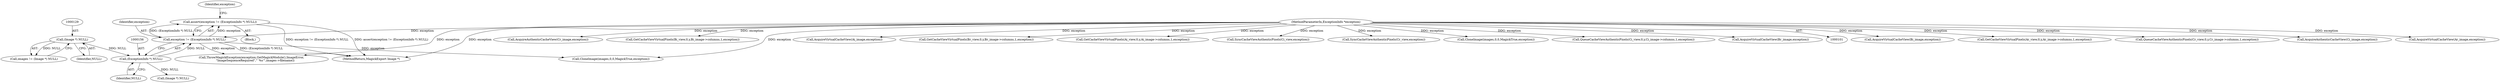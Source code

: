digraph "0_ImageMagick6_f6ffc702c6eecd963587273a429dcd608c648984_0@API" {
"1000152" [label="(Call,assert(exception != (ExceptionInfo *) NULL))"];
"1000153" [label="(Call,exception != (ExceptionInfo *) NULL)"];
"1000104" [label="(MethodParameterIn,ExceptionInfo *exception)"];
"1000155" [label="(Call,(ExceptionInfo *) NULL)"];
"1000128" [label="(Call,(Image *) NULL)"];
"1000161" [label="(Identifier,exception)"];
"1000104" [label="(MethodParameterIn,ExceptionInfo *exception)"];
"1000155" [label="(Call,(ExceptionInfo *) NULL)"];
"1000153" [label="(Call,exception != (ExceptionInfo *) NULL)"];
"1000357" [label="(Call,AcquireVirtualCacheView(Bi_image,exception))"];
"1000400" [label="(Call,GetCacheViewVirtualPixels(Ar_view,0,y,Ar_image->columns,1,exception))"];
"1000444" [label="(Call,QueueCacheViewAuthenticPixels(Cr_view,0,y,Cr_image->columns,1,exception))"];
"1000367" [label="(Call,AcquireAuthenticCacheView(Ci_image,exception))"];
"1000342" [label="(Call,AcquireVirtualCacheView(Ar_image,exception))"];
"1001630" [label="(MethodReturn,MagickExport Image *)"];
"1000157" [label="(Identifier,NULL)"];
"1000362" [label="(Call,AcquireAuthenticCacheView(Cr_image,exception))"];
"1000433" [label="(Call,GetCacheViewVirtualPixels(Bi_view,0,y,Bi_image->columns,1,exception))"];
"1000347" [label="(Call,AcquireVirtualCacheView(Ai_image,exception))"];
"1000152" [label="(Call,assert(exception != (ExceptionInfo *) NULL))"];
"1000154" [label="(Identifier,exception)"];
"1000422" [label="(Call,GetCacheViewVirtualPixels(Br_view,0,y,Br_image->columns,1,exception))"];
"1000190" [label="(Call,CloneImage(images,0,0,MagickTrue,exception))"];
"1000126" [label="(Call,images != (Image *) NULL)"];
"1000411" [label="(Call,GetCacheViewVirtualPixels(Ai_view,0,y,Ai_image->columns,1,exception))"];
"1001552" [label="(Call,SyncCacheViewAuthenticPixels(Ci_view,exception))"];
"1001561" [label="(Call,SyncCacheViewAuthenticPixels(Cr_view,exception))"];
"1000130" [label="(Identifier,NULL)"];
"1000169" [label="(Call,(Image *) NULL)"];
"1000233" [label="(Call,CloneImage(images,0,0,MagickTrue,exception))"];
"1000455" [label="(Call,QueueCacheViewAuthenticPixels(Ci_view,0,y,Ci_image->columns,1,exception))"];
"1000352" [label="(Call,AcquireVirtualCacheView(Br_image,exception))"];
"1000128" [label="(Call,(Image *) NULL)"];
"1000175" [label="(Call,ThrowMagickException(exception,GetMagickModule(),ImageError,\n        \"ImageSequenceRequired\",\"`%s'\",images->filename))"];
"1000105" [label="(Block,)"];
"1000152" -> "1000105"  [label="AST: "];
"1000152" -> "1000153"  [label="CFG: "];
"1000153" -> "1000152"  [label="AST: "];
"1000161" -> "1000152"  [label="CFG: "];
"1000152" -> "1001630"  [label="DDG: assert(exception != (ExceptionInfo *) NULL)"];
"1000152" -> "1001630"  [label="DDG: exception != (ExceptionInfo *) NULL"];
"1000153" -> "1000152"  [label="DDG: exception"];
"1000153" -> "1000152"  [label="DDG: (ExceptionInfo *) NULL"];
"1000153" -> "1000155"  [label="CFG: "];
"1000154" -> "1000153"  [label="AST: "];
"1000155" -> "1000153"  [label="AST: "];
"1000153" -> "1001630"  [label="DDG: (ExceptionInfo *) NULL"];
"1000104" -> "1000153"  [label="DDG: exception"];
"1000155" -> "1000153"  [label="DDG: NULL"];
"1000153" -> "1000175"  [label="DDG: exception"];
"1000153" -> "1000190"  [label="DDG: exception"];
"1000104" -> "1000101"  [label="AST: "];
"1000104" -> "1001630"  [label="DDG: exception"];
"1000104" -> "1000175"  [label="DDG: exception"];
"1000104" -> "1000190"  [label="DDG: exception"];
"1000104" -> "1000233"  [label="DDG: exception"];
"1000104" -> "1000342"  [label="DDG: exception"];
"1000104" -> "1000347"  [label="DDG: exception"];
"1000104" -> "1000352"  [label="DDG: exception"];
"1000104" -> "1000357"  [label="DDG: exception"];
"1000104" -> "1000362"  [label="DDG: exception"];
"1000104" -> "1000367"  [label="DDG: exception"];
"1000104" -> "1000400"  [label="DDG: exception"];
"1000104" -> "1000411"  [label="DDG: exception"];
"1000104" -> "1000422"  [label="DDG: exception"];
"1000104" -> "1000433"  [label="DDG: exception"];
"1000104" -> "1000444"  [label="DDG: exception"];
"1000104" -> "1000455"  [label="DDG: exception"];
"1000104" -> "1001552"  [label="DDG: exception"];
"1000104" -> "1001561"  [label="DDG: exception"];
"1000155" -> "1000157"  [label="CFG: "];
"1000156" -> "1000155"  [label="AST: "];
"1000157" -> "1000155"  [label="AST: "];
"1000128" -> "1000155"  [label="DDG: NULL"];
"1000155" -> "1000169"  [label="DDG: NULL"];
"1000128" -> "1000126"  [label="AST: "];
"1000128" -> "1000130"  [label="CFG: "];
"1000129" -> "1000128"  [label="AST: "];
"1000130" -> "1000128"  [label="AST: "];
"1000126" -> "1000128"  [label="CFG: "];
"1000128" -> "1000126"  [label="DDG: NULL"];
}
